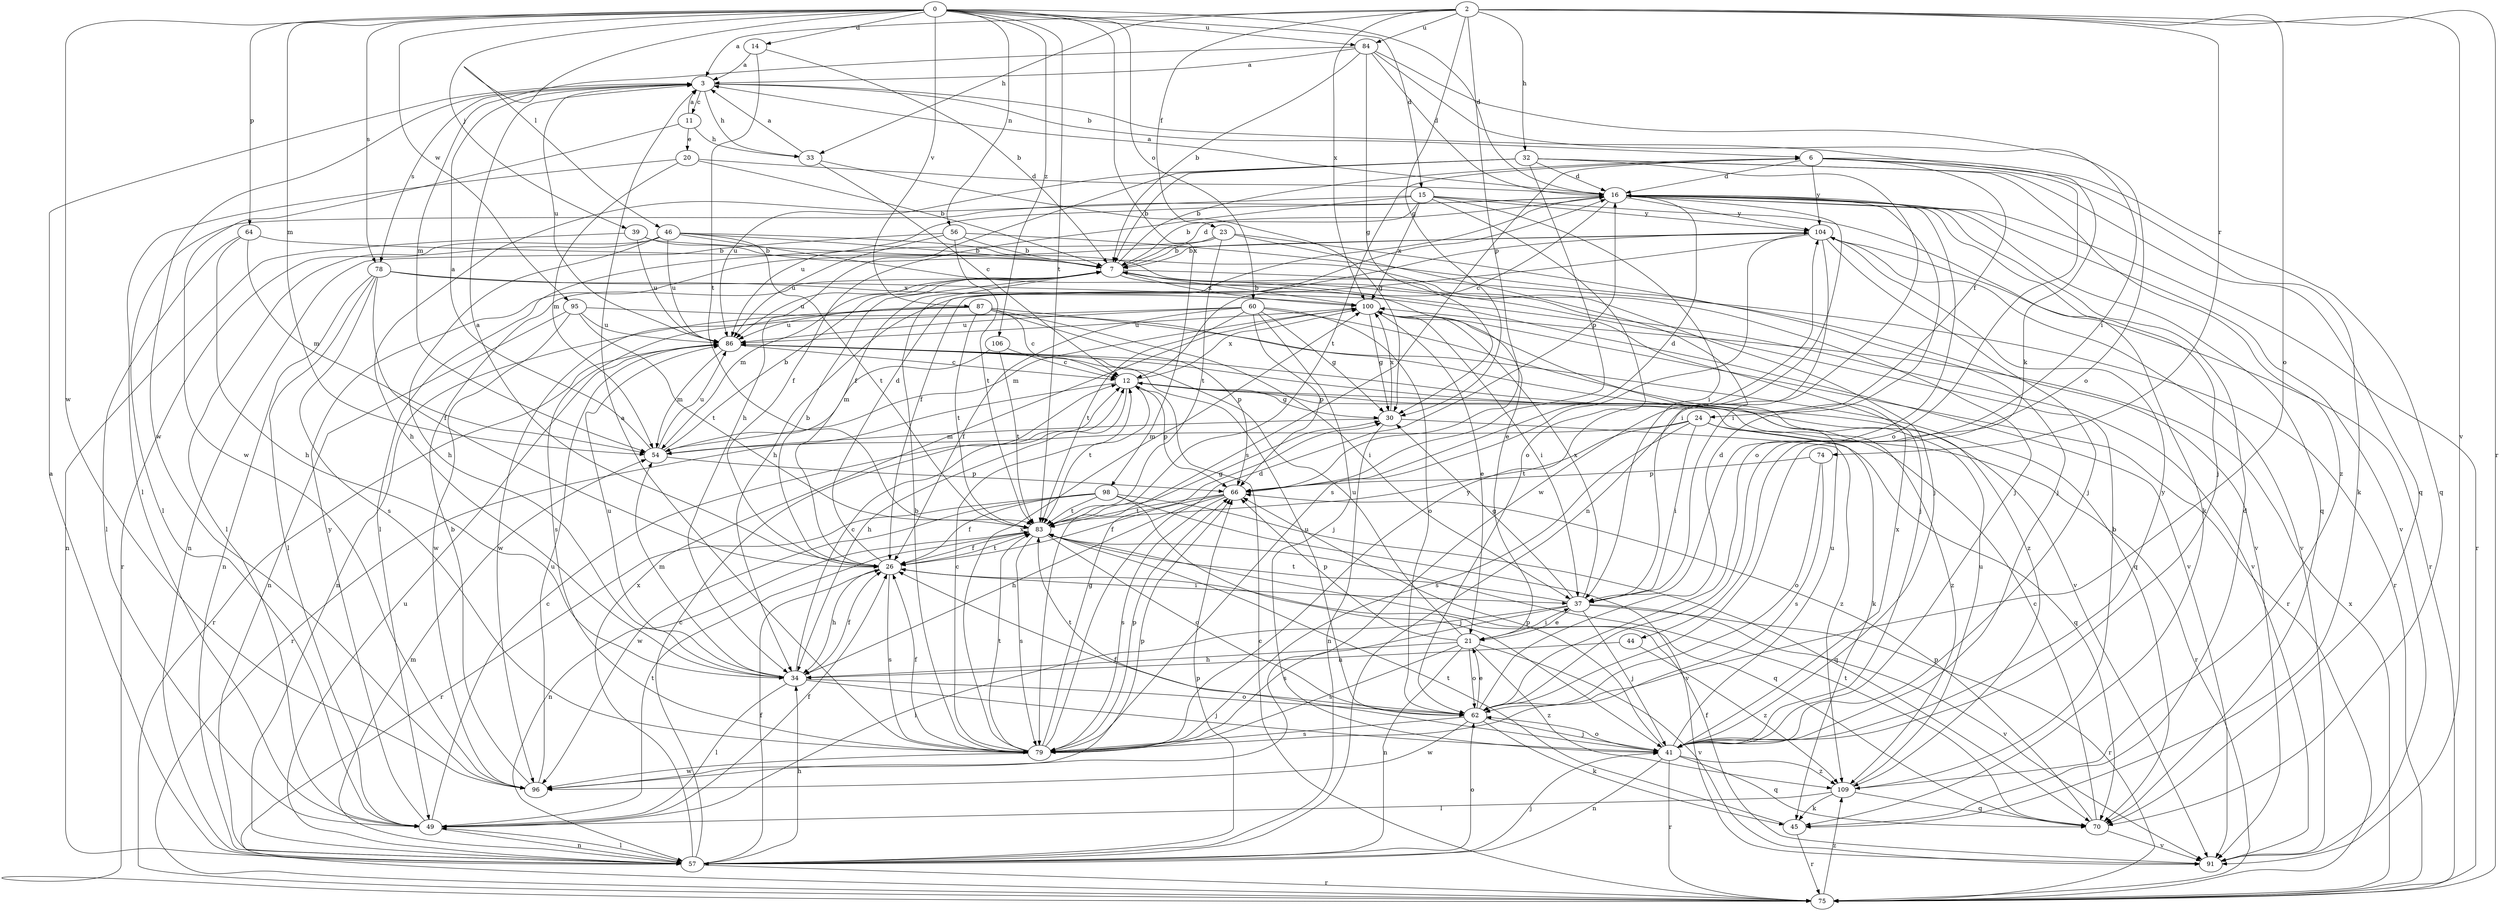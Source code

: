 strict digraph  {
0;
2;
3;
6;
7;
11;
12;
14;
15;
16;
20;
21;
23;
24;
26;
30;
32;
33;
34;
37;
39;
41;
44;
45;
46;
49;
54;
56;
57;
60;
62;
64;
66;
70;
74;
75;
78;
79;
83;
84;
86;
87;
91;
95;
96;
98;
100;
104;
106;
109;
0 -> 14  [label=d];
0 -> 15  [label=d];
0 -> 16  [label=d];
0 -> 39  [label=j];
0 -> 46  [label=l];
0 -> 54  [label=m];
0 -> 56  [label=n];
0 -> 60  [label=o];
0 -> 64  [label=p];
0 -> 78  [label=s];
0 -> 83  [label=t];
0 -> 84  [label=u];
0 -> 87  [label=v];
0 -> 95  [label=w];
0 -> 96  [label=w];
0 -> 98  [label=x];
0 -> 106  [label=z];
2 -> 3  [label=a];
2 -> 23  [label=f];
2 -> 30  [label=g];
2 -> 32  [label=h];
2 -> 33  [label=h];
2 -> 62  [label=o];
2 -> 66  [label=p];
2 -> 74  [label=r];
2 -> 75  [label=r];
2 -> 84  [label=u];
2 -> 91  [label=v];
2 -> 100  [label=x];
3 -> 6  [label=b];
3 -> 11  [label=c];
3 -> 33  [label=h];
3 -> 44  [label=k];
3 -> 78  [label=s];
3 -> 86  [label=u];
3 -> 96  [label=w];
6 -> 16  [label=d];
6 -> 24  [label=f];
6 -> 45  [label=k];
6 -> 62  [label=o];
6 -> 70  [label=q];
6 -> 79  [label=s];
6 -> 83  [label=t];
6 -> 104  [label=y];
7 -> 6  [label=b];
7 -> 16  [label=d];
7 -> 41  [label=j];
7 -> 54  [label=m];
7 -> 75  [label=r];
7 -> 86  [label=u];
7 -> 91  [label=v];
7 -> 100  [label=x];
11 -> 3  [label=a];
11 -> 20  [label=e];
11 -> 33  [label=h];
11 -> 96  [label=w];
12 -> 30  [label=g];
12 -> 34  [label=h];
12 -> 45  [label=k];
12 -> 66  [label=p];
12 -> 75  [label=r];
12 -> 83  [label=t];
12 -> 100  [label=x];
12 -> 109  [label=z];
14 -> 3  [label=a];
14 -> 7  [label=b];
14 -> 83  [label=t];
15 -> 7  [label=b];
15 -> 26  [label=f];
15 -> 34  [label=h];
15 -> 37  [label=i];
15 -> 45  [label=k];
15 -> 62  [label=o];
15 -> 100  [label=x];
15 -> 104  [label=y];
16 -> 3  [label=a];
16 -> 12  [label=c];
16 -> 26  [label=f];
16 -> 41  [label=j];
16 -> 49  [label=l];
16 -> 62  [label=o];
16 -> 70  [label=q];
16 -> 75  [label=r];
16 -> 86  [label=u];
16 -> 91  [label=v];
16 -> 96  [label=w];
16 -> 104  [label=y];
20 -> 7  [label=b];
20 -> 16  [label=d];
20 -> 49  [label=l];
20 -> 54  [label=m];
21 -> 34  [label=h];
21 -> 37  [label=i];
21 -> 57  [label=n];
21 -> 62  [label=o];
21 -> 66  [label=p];
21 -> 79  [label=s];
21 -> 86  [label=u];
21 -> 91  [label=v];
21 -> 109  [label=z];
23 -> 7  [label=b];
23 -> 37  [label=i];
23 -> 41  [label=j];
23 -> 49  [label=l];
23 -> 83  [label=t];
24 -> 37  [label=i];
24 -> 54  [label=m];
24 -> 70  [label=q];
24 -> 75  [label=r];
24 -> 79  [label=s];
24 -> 83  [label=t];
26 -> 3  [label=a];
26 -> 7  [label=b];
26 -> 16  [label=d];
26 -> 34  [label=h];
26 -> 37  [label=i];
26 -> 79  [label=s];
26 -> 83  [label=t];
30 -> 54  [label=m];
30 -> 57  [label=n];
30 -> 100  [label=x];
30 -> 109  [label=z];
32 -> 7  [label=b];
32 -> 16  [label=d];
32 -> 34  [label=h];
32 -> 57  [label=n];
32 -> 66  [label=p];
32 -> 70  [label=q];
32 -> 86  [label=u];
32 -> 109  [label=z];
33 -> 3  [label=a];
33 -> 12  [label=c];
33 -> 30  [label=g];
34 -> 12  [label=c];
34 -> 26  [label=f];
34 -> 41  [label=j];
34 -> 49  [label=l];
34 -> 54  [label=m];
34 -> 62  [label=o];
34 -> 86  [label=u];
37 -> 21  [label=e];
37 -> 30  [label=g];
37 -> 41  [label=j];
37 -> 49  [label=l];
37 -> 75  [label=r];
37 -> 79  [label=s];
37 -> 83  [label=t];
37 -> 91  [label=v];
37 -> 100  [label=x];
39 -> 7  [label=b];
39 -> 41  [label=j];
39 -> 57  [label=n];
39 -> 86  [label=u];
41 -> 26  [label=f];
41 -> 57  [label=n];
41 -> 62  [label=o];
41 -> 66  [label=p];
41 -> 70  [label=q];
41 -> 75  [label=r];
41 -> 86  [label=u];
41 -> 100  [label=x];
41 -> 104  [label=y];
41 -> 109  [label=z];
44 -> 34  [label=h];
44 -> 109  [label=z];
45 -> 16  [label=d];
45 -> 75  [label=r];
45 -> 83  [label=t];
46 -> 7  [label=b];
46 -> 21  [label=e];
46 -> 34  [label=h];
46 -> 41  [label=j];
46 -> 49  [label=l];
46 -> 75  [label=r];
46 -> 83  [label=t];
46 -> 86  [label=u];
49 -> 12  [label=c];
49 -> 26  [label=f];
49 -> 57  [label=n];
49 -> 83  [label=t];
49 -> 104  [label=y];
54 -> 3  [label=a];
54 -> 7  [label=b];
54 -> 66  [label=p];
54 -> 86  [label=u];
56 -> 7  [label=b];
56 -> 57  [label=n];
56 -> 83  [label=t];
56 -> 86  [label=u];
56 -> 91  [label=v];
57 -> 3  [label=a];
57 -> 12  [label=c];
57 -> 26  [label=f];
57 -> 34  [label=h];
57 -> 41  [label=j];
57 -> 49  [label=l];
57 -> 54  [label=m];
57 -> 62  [label=o];
57 -> 66  [label=p];
57 -> 75  [label=r];
57 -> 86  [label=u];
57 -> 100  [label=x];
60 -> 26  [label=f];
60 -> 30  [label=g];
60 -> 41  [label=j];
60 -> 62  [label=o];
60 -> 66  [label=p];
60 -> 83  [label=t];
60 -> 86  [label=u];
60 -> 96  [label=w];
60 -> 109  [label=z];
62 -> 16  [label=d];
62 -> 21  [label=e];
62 -> 41  [label=j];
62 -> 45  [label=k];
62 -> 79  [label=s];
62 -> 83  [label=t];
62 -> 86  [label=u];
62 -> 96  [label=w];
64 -> 7  [label=b];
64 -> 34  [label=h];
64 -> 49  [label=l];
64 -> 54  [label=m];
66 -> 16  [label=d];
66 -> 26  [label=f];
66 -> 34  [label=h];
66 -> 79  [label=s];
66 -> 83  [label=t];
70 -> 12  [label=c];
70 -> 66  [label=p];
70 -> 83  [label=t];
70 -> 91  [label=v];
74 -> 62  [label=o];
74 -> 66  [label=p];
74 -> 79  [label=s];
75 -> 12  [label=c];
75 -> 100  [label=x];
75 -> 109  [label=z];
78 -> 26  [label=f];
78 -> 49  [label=l];
78 -> 57  [label=n];
78 -> 79  [label=s];
78 -> 91  [label=v];
78 -> 100  [label=x];
79 -> 3  [label=a];
79 -> 7  [label=b];
79 -> 12  [label=c];
79 -> 16  [label=d];
79 -> 26  [label=f];
79 -> 30  [label=g];
79 -> 66  [label=p];
79 -> 83  [label=t];
79 -> 96  [label=w];
79 -> 100  [label=x];
79 -> 104  [label=y];
83 -> 26  [label=f];
83 -> 30  [label=g];
83 -> 57  [label=n];
83 -> 62  [label=o];
83 -> 70  [label=q];
83 -> 79  [label=s];
84 -> 3  [label=a];
84 -> 7  [label=b];
84 -> 16  [label=d];
84 -> 30  [label=g];
84 -> 37  [label=i];
84 -> 54  [label=m];
84 -> 62  [label=o];
86 -> 12  [label=c];
86 -> 54  [label=m];
86 -> 75  [label=r];
87 -> 12  [label=c];
87 -> 37  [label=i];
87 -> 57  [label=n];
87 -> 66  [label=p];
87 -> 79  [label=s];
87 -> 83  [label=t];
87 -> 86  [label=u];
87 -> 91  [label=v];
91 -> 26  [label=f];
95 -> 57  [label=n];
95 -> 70  [label=q];
95 -> 83  [label=t];
95 -> 86  [label=u];
95 -> 96  [label=w];
96 -> 7  [label=b];
96 -> 66  [label=p];
96 -> 86  [label=u];
98 -> 26  [label=f];
98 -> 41  [label=j];
98 -> 70  [label=q];
98 -> 75  [label=r];
98 -> 83  [label=t];
98 -> 91  [label=v];
98 -> 96  [label=w];
100 -> 7  [label=b];
100 -> 21  [label=e];
100 -> 30  [label=g];
100 -> 37  [label=i];
100 -> 54  [label=m];
100 -> 75  [label=r];
100 -> 86  [label=u];
104 -> 7  [label=b];
104 -> 26  [label=f];
104 -> 34  [label=h];
104 -> 37  [label=i];
104 -> 41  [label=j];
104 -> 75  [label=r];
104 -> 79  [label=s];
104 -> 91  [label=v];
106 -> 12  [label=c];
106 -> 54  [label=m];
106 -> 83  [label=t];
109 -> 7  [label=b];
109 -> 45  [label=k];
109 -> 49  [label=l];
109 -> 70  [label=q];
109 -> 86  [label=u];
}
